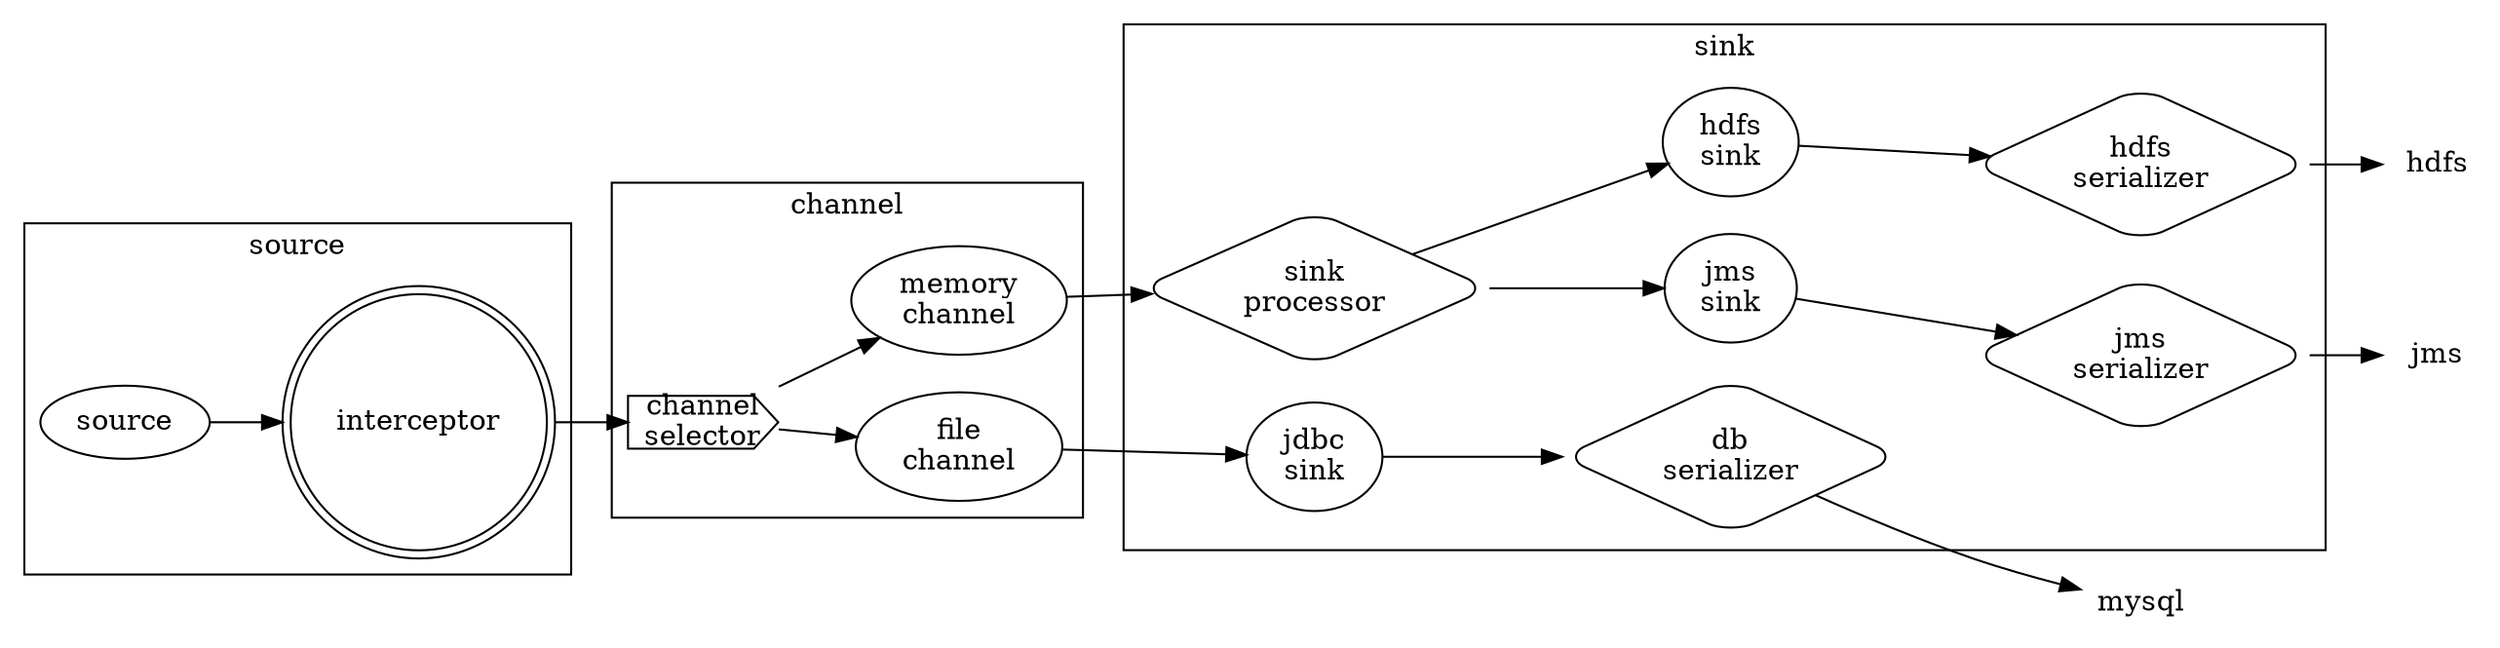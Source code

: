 digraph flume {
    rankdir=LR;
    source -> src_interceptor;
    src_interceptor -> ch_selector;
    ch_selector -> {ch_mem; ch_file;}
    ch_mem -> sink_processor;
    ch_file -> sink_jdbc;
    sink_processor -> {sink_hdfs; sink_jms;}
    sink_hdfs -> hdfs_event_serializer -> hdfs;
    sink_jms -> jms_event_serializer -> jms;
    sink_jdbc -> table_event_serializer -> mysql;

    subgraph cluster_src {
        source; src_interceptor; label="source";
    }

    subgraph cluster_ch {
        ch_selector; ch_mem; ch_file; label="channel";
    }

    subgraph cluster_sink {
        hdfs_event_serializer; jms_event_serializer; table_event_serializer;
        sink_jms; sink_hdfs; sink_jdbc; sink_processor; label="sink";
    }

    src_interceptor [shape=doublecircle, label="interceptor"];
    sink_processor [shape=diamond,style="rounded", label=<sink<br/>processor>];
    ch_selector [shape=cds, label=<channel<br/>selector>];
    ch_mem [label=<memory<br/>channel>];
    ch_file [label=<file<br/>channel>];
    sink_hdfs [label=<hdfs<br/>sink>];
    sink_jms [label=<jms<br/>sink>];
    sink_jdbc [label=<jdbc<br/>sink>];
    hdfs [shape=plaintext];
    jms [shape=plaintext];
    mysql [shape=plaintext];
    hdfs_event_serializer [label=<hdfs<br/>serializer>,style="rounded", shape=diamond];
    jms_event_serializer [label=<jms<br/>serializer>, style="rounded", shape=diamond];
    table_event_serializer [label=<db<br/>serializer>, style="rounded", shape=diamond];
}
